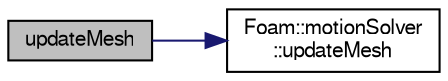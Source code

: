 digraph "updateMesh"
{
  bgcolor="transparent";
  edge [fontname="FreeSans",fontsize="10",labelfontname="FreeSans",labelfontsize="10"];
  node [fontname="FreeSans",fontsize="10",shape=record];
  rankdir="LR";
  Node1 [label="updateMesh",height=0.2,width=0.4,color="black", fillcolor="grey75", style="filled" fontcolor="black"];
  Node1 -> Node2 [color="midnightblue",fontsize="10",style="solid",fontname="FreeSans"];
  Node2 [label="Foam::motionSolver\l::updateMesh",height=0.2,width=0.4,color="black",URL="$a01489.html#a0b33e285527972bb6c7e16044233df4d",tooltip="Update local data for topology changes. "];
}
